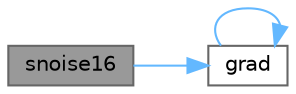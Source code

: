 digraph "snoise16"
{
 // LATEX_PDF_SIZE
  bgcolor="transparent";
  edge [fontname=Helvetica,fontsize=10,labelfontname=Helvetica,labelfontsize=10];
  node [fontname=Helvetica,fontsize=10,shape=box,height=0.2,width=0.4];
  rankdir="LR";
  Node1 [id="Node000001",label="snoise16",height=0.2,width=0.4,color="gray40", fillcolor="grey60", style="filled", fontcolor="black",tooltip="32 bit, fixed point implementation of simplex noise functions."];
  Node1 -> Node2 [id="edge1_Node000001_Node000002",color="steelblue1",style="solid",tooltip=" "];
  Node2 [id="Node000002",label="grad",height=0.2,width=0.4,color="grey40", fillcolor="white", style="filled",URL="$d0/d66/simplex_8cpp.html#a6eeb34a4a071402b8046417a9aa96e97",tooltip=" "];
  Node2 -> Node2 [id="edge2_Node000002_Node000002",color="steelblue1",style="solid",tooltip=" "];
}
